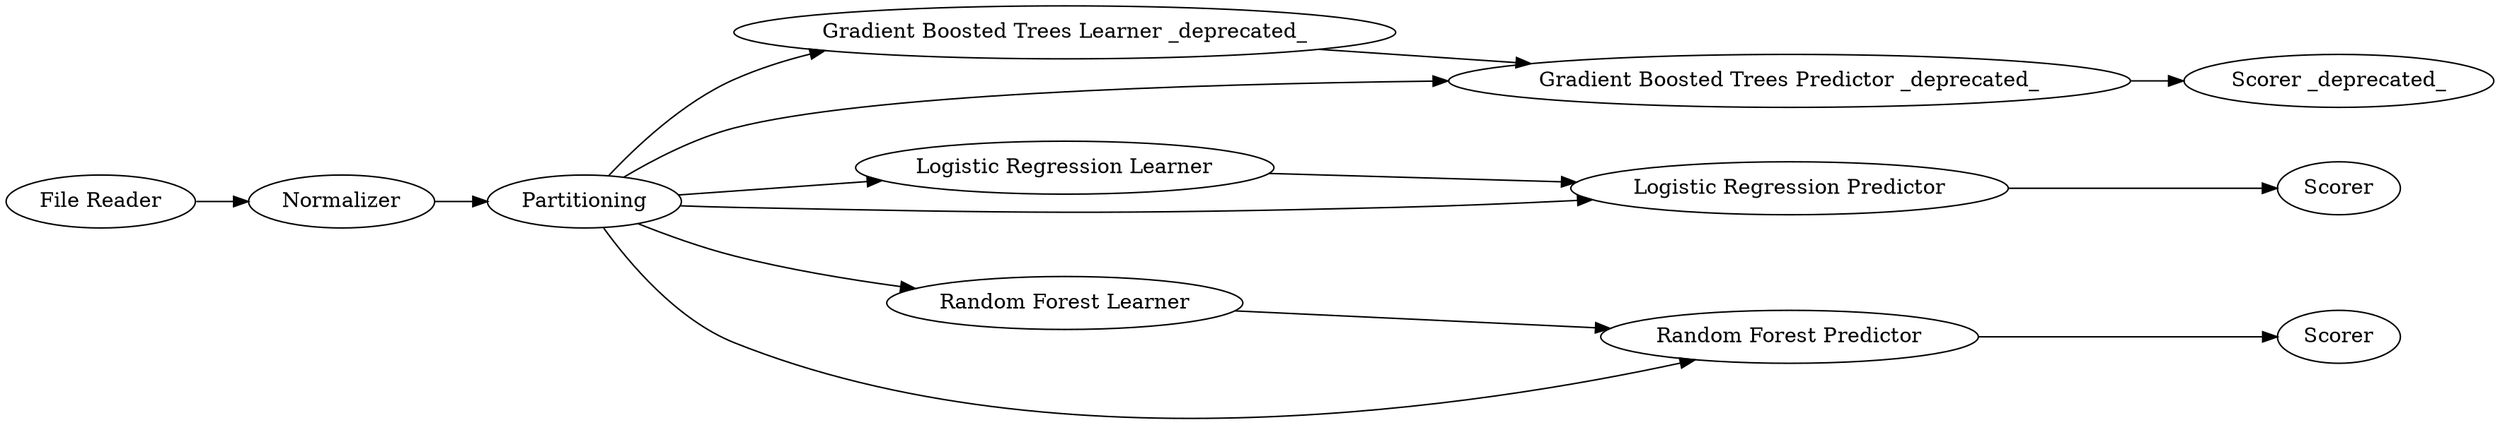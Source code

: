 digraph {
	3 [label="Gradient Boosted Trees Learner _deprecated_"]
	5 [label="Scorer _deprecated_"]
	6 [label="Gradient Boosted Trees Predictor _deprecated_"]
	61 [label=Partitioning]
	107 [label=Scorer]
	110 [label="File Reader"]
	111 [label=Normalizer]
	112 [label="Logistic Regression Learner"]
	113 [label="Logistic Regression Predictor"]
	114 [label="Random Forest Learner"]
	115 [label="Random Forest Predictor"]
	122 [label=Scorer]
	3 -> 6
	6 -> 5
	61 -> 113
	61 -> 112
	61 -> 115
	61 -> 114
	61 -> 6
	61 -> 3
	110 -> 111
	111 -> 61
	112 -> 113
	113 -> 122
	114 -> 115
	115 -> 107
	rankdir=LR
}
